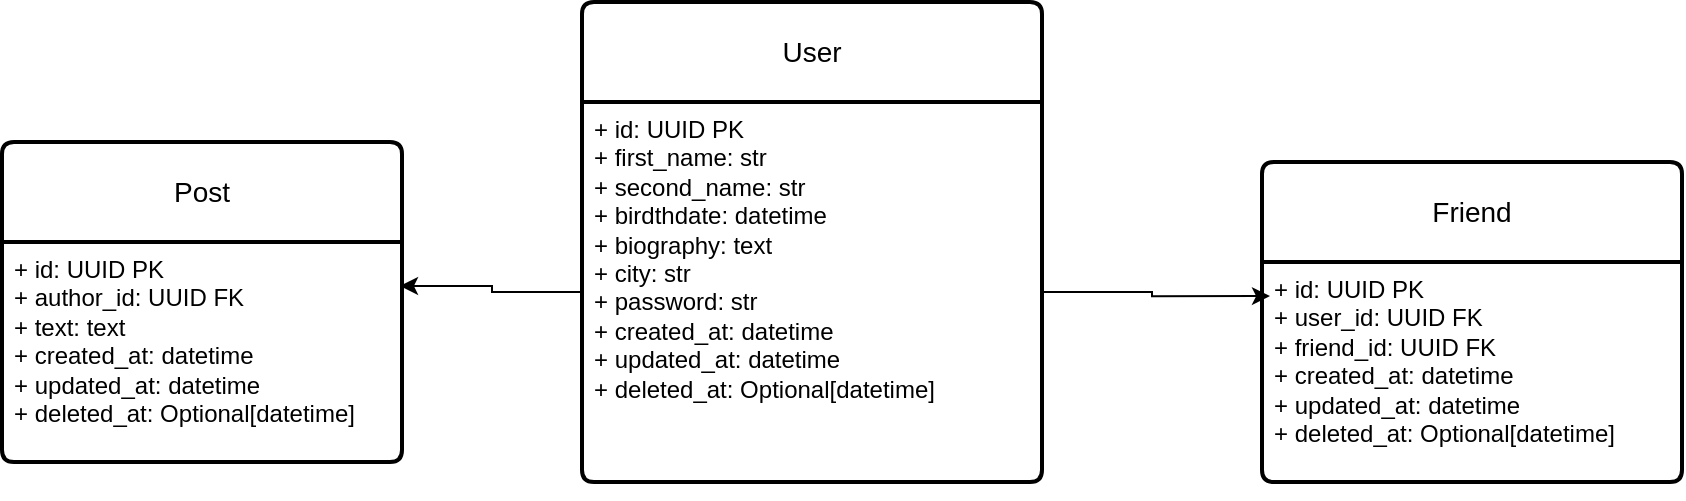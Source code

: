 <mxfile version="28.2.5">
  <diagram name="Страница — 1" id="Elwv-3U1LJi8Tc5D3r_u">
    <mxGraphModel dx="1773" dy="535" grid="1" gridSize="10" guides="1" tooltips="1" connect="1" arrows="1" fold="1" page="1" pageScale="1" pageWidth="827" pageHeight="1169" math="0" shadow="0">
      <root>
        <mxCell id="0" />
        <mxCell id="1" parent="0" />
        <mxCell id="AjY1J3wHOM7Fsg7jl-2j-11" value="User" style="swimlane;childLayout=stackLayout;horizontal=1;startSize=50;horizontalStack=0;rounded=1;fontSize=14;fontStyle=0;strokeWidth=2;resizeParent=0;resizeLast=1;shadow=0;dashed=0;align=center;arcSize=4;whiteSpace=wrap;html=1;" parent="1" vertex="1">
          <mxGeometry x="250" y="190" width="230" height="240" as="geometry" />
        </mxCell>
        <mxCell id="AjY1J3wHOM7Fsg7jl-2j-12" value="+ id: UUID PK&lt;br&gt;+ first_name: str&lt;br&gt;+ second_name: str&lt;div&gt;+ birdthdate: datetime&lt;/div&gt;&lt;div&gt;+ biography: text&lt;/div&gt;&lt;div&gt;+ city: str&lt;/div&gt;&lt;div&gt;+ password: str&lt;/div&gt;&lt;div&gt;&lt;div&gt;+ created_at: datetime&lt;/div&gt;&lt;div&gt;+ updated_at: datetime&lt;/div&gt;&lt;div&gt;+ deleted_at: Optional[datetime]&lt;/div&gt;&lt;/div&gt;" style="align=left;strokeColor=none;fillColor=none;spacingLeft=4;spacingRight=4;fontSize=12;verticalAlign=top;resizable=0;rotatable=0;part=1;html=1;whiteSpace=wrap;" parent="AjY1J3wHOM7Fsg7jl-2j-11" vertex="1">
          <mxGeometry y="50" width="230" height="190" as="geometry" />
        </mxCell>
        <mxCell id="AjY1J3wHOM7Fsg7jl-2j-14" style="edgeStyle=orthogonalEdgeStyle;rounded=0;orthogonalLoop=1;jettySize=auto;html=1;exitX=0.5;exitY=1;exitDx=0;exitDy=0;" parent="AjY1J3wHOM7Fsg7jl-2j-11" source="AjY1J3wHOM7Fsg7jl-2j-12" target="AjY1J3wHOM7Fsg7jl-2j-12" edge="1">
          <mxGeometry relative="1" as="geometry" />
        </mxCell>
        <mxCell id="AjY1J3wHOM7Fsg7jl-2j-17" value="Friend" style="swimlane;childLayout=stackLayout;horizontal=1;startSize=50;horizontalStack=0;rounded=1;fontSize=14;fontStyle=0;strokeWidth=2;resizeParent=0;resizeLast=1;shadow=0;dashed=0;align=center;arcSize=4;whiteSpace=wrap;html=1;" parent="1" vertex="1">
          <mxGeometry x="590" y="270" width="210" height="160" as="geometry" />
        </mxCell>
        <mxCell id="AjY1J3wHOM7Fsg7jl-2j-18" value="+ id: UUID PK&lt;br&gt;+ user_id: UUID FK&lt;br&gt;+ friend_id: UUID FK&lt;div&gt;&lt;div&gt;+ created_at: datetime&lt;/div&gt;&lt;div&gt;+ updated_at: datetime&lt;/div&gt;&lt;div&gt;+ deleted_at: Optional[datetime]&lt;/div&gt;&lt;/div&gt;" style="align=left;strokeColor=none;fillColor=none;spacingLeft=4;spacingRight=4;fontSize=12;verticalAlign=top;resizable=0;rotatable=0;part=1;html=1;whiteSpace=wrap;" parent="AjY1J3wHOM7Fsg7jl-2j-17" vertex="1">
          <mxGeometry y="50" width="210" height="110" as="geometry" />
        </mxCell>
        <mxCell id="AjY1J3wHOM7Fsg7jl-2j-19" style="edgeStyle=orthogonalEdgeStyle;rounded=0;orthogonalLoop=1;jettySize=auto;html=1;exitX=0.5;exitY=1;exitDx=0;exitDy=0;" parent="AjY1J3wHOM7Fsg7jl-2j-17" source="AjY1J3wHOM7Fsg7jl-2j-18" target="AjY1J3wHOM7Fsg7jl-2j-18" edge="1">
          <mxGeometry relative="1" as="geometry" />
        </mxCell>
        <mxCell id="AjY1J3wHOM7Fsg7jl-2j-21" value="Post" style="swimlane;childLayout=stackLayout;horizontal=1;startSize=50;horizontalStack=0;rounded=1;fontSize=14;fontStyle=0;strokeWidth=2;resizeParent=0;resizeLast=1;shadow=0;dashed=0;align=center;arcSize=4;whiteSpace=wrap;html=1;" parent="1" vertex="1">
          <mxGeometry x="-40" y="260" width="200" height="160" as="geometry" />
        </mxCell>
        <mxCell id="AjY1J3wHOM7Fsg7jl-2j-22" value="+ id: UUID PK&lt;br&gt;+ author_id: UUID FK&lt;br&gt;+ text: text&lt;div&gt;+ created_at: datetime&lt;/div&gt;&lt;div&gt;+ updated_at: datetime&lt;/div&gt;&lt;div&gt;+ deleted_at: Optional[datetime]&lt;/div&gt;" style="align=left;strokeColor=none;fillColor=none;spacingLeft=4;spacingRight=4;fontSize=12;verticalAlign=top;resizable=0;rotatable=0;part=1;html=1;whiteSpace=wrap;" parent="AjY1J3wHOM7Fsg7jl-2j-21" vertex="1">
          <mxGeometry y="50" width="200" height="110" as="geometry" />
        </mxCell>
        <mxCell id="AjY1J3wHOM7Fsg7jl-2j-23" style="edgeStyle=orthogonalEdgeStyle;rounded=0;orthogonalLoop=1;jettySize=auto;html=1;exitX=0.5;exitY=1;exitDx=0;exitDy=0;" parent="AjY1J3wHOM7Fsg7jl-2j-21" source="AjY1J3wHOM7Fsg7jl-2j-22" target="AjY1J3wHOM7Fsg7jl-2j-22" edge="1">
          <mxGeometry relative="1" as="geometry" />
        </mxCell>
        <mxCell id="zVuDN5mefFZWivymwhGE-1" style="edgeStyle=orthogonalEdgeStyle;rounded=0;orthogonalLoop=1;jettySize=auto;html=1;entryX=0.995;entryY=0.2;entryDx=0;entryDy=0;entryPerimeter=0;" edge="1" parent="1" source="AjY1J3wHOM7Fsg7jl-2j-12" target="AjY1J3wHOM7Fsg7jl-2j-22">
          <mxGeometry relative="1" as="geometry" />
        </mxCell>
        <mxCell id="zVuDN5mefFZWivymwhGE-2" style="edgeStyle=orthogonalEdgeStyle;rounded=0;orthogonalLoop=1;jettySize=auto;html=1;entryX=0.019;entryY=0.155;entryDx=0;entryDy=0;entryPerimeter=0;" edge="1" parent="1" source="AjY1J3wHOM7Fsg7jl-2j-12" target="AjY1J3wHOM7Fsg7jl-2j-18">
          <mxGeometry relative="1" as="geometry" />
        </mxCell>
      </root>
    </mxGraphModel>
  </diagram>
</mxfile>

